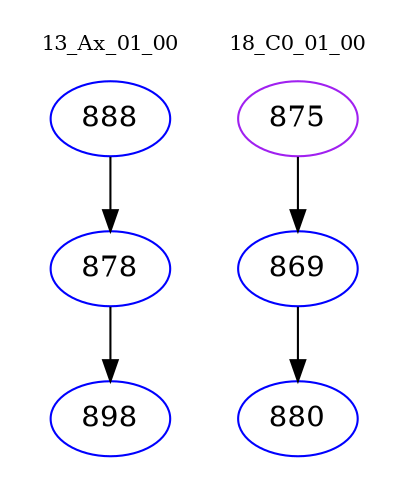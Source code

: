 digraph{
subgraph cluster_0 {
color = white
label = "13_Ax_01_00";
fontsize=10;
T0_888 [label="888", color="blue"]
T0_888 -> T0_878 [color="black"]
T0_878 [label="878", color="blue"]
T0_878 -> T0_898 [color="black"]
T0_898 [label="898", color="blue"]
}
subgraph cluster_1 {
color = white
label = "18_C0_01_00";
fontsize=10;
T1_875 [label="875", color="purple"]
T1_875 -> T1_869 [color="black"]
T1_869 [label="869", color="blue"]
T1_869 -> T1_880 [color="black"]
T1_880 [label="880", color="blue"]
}
}
